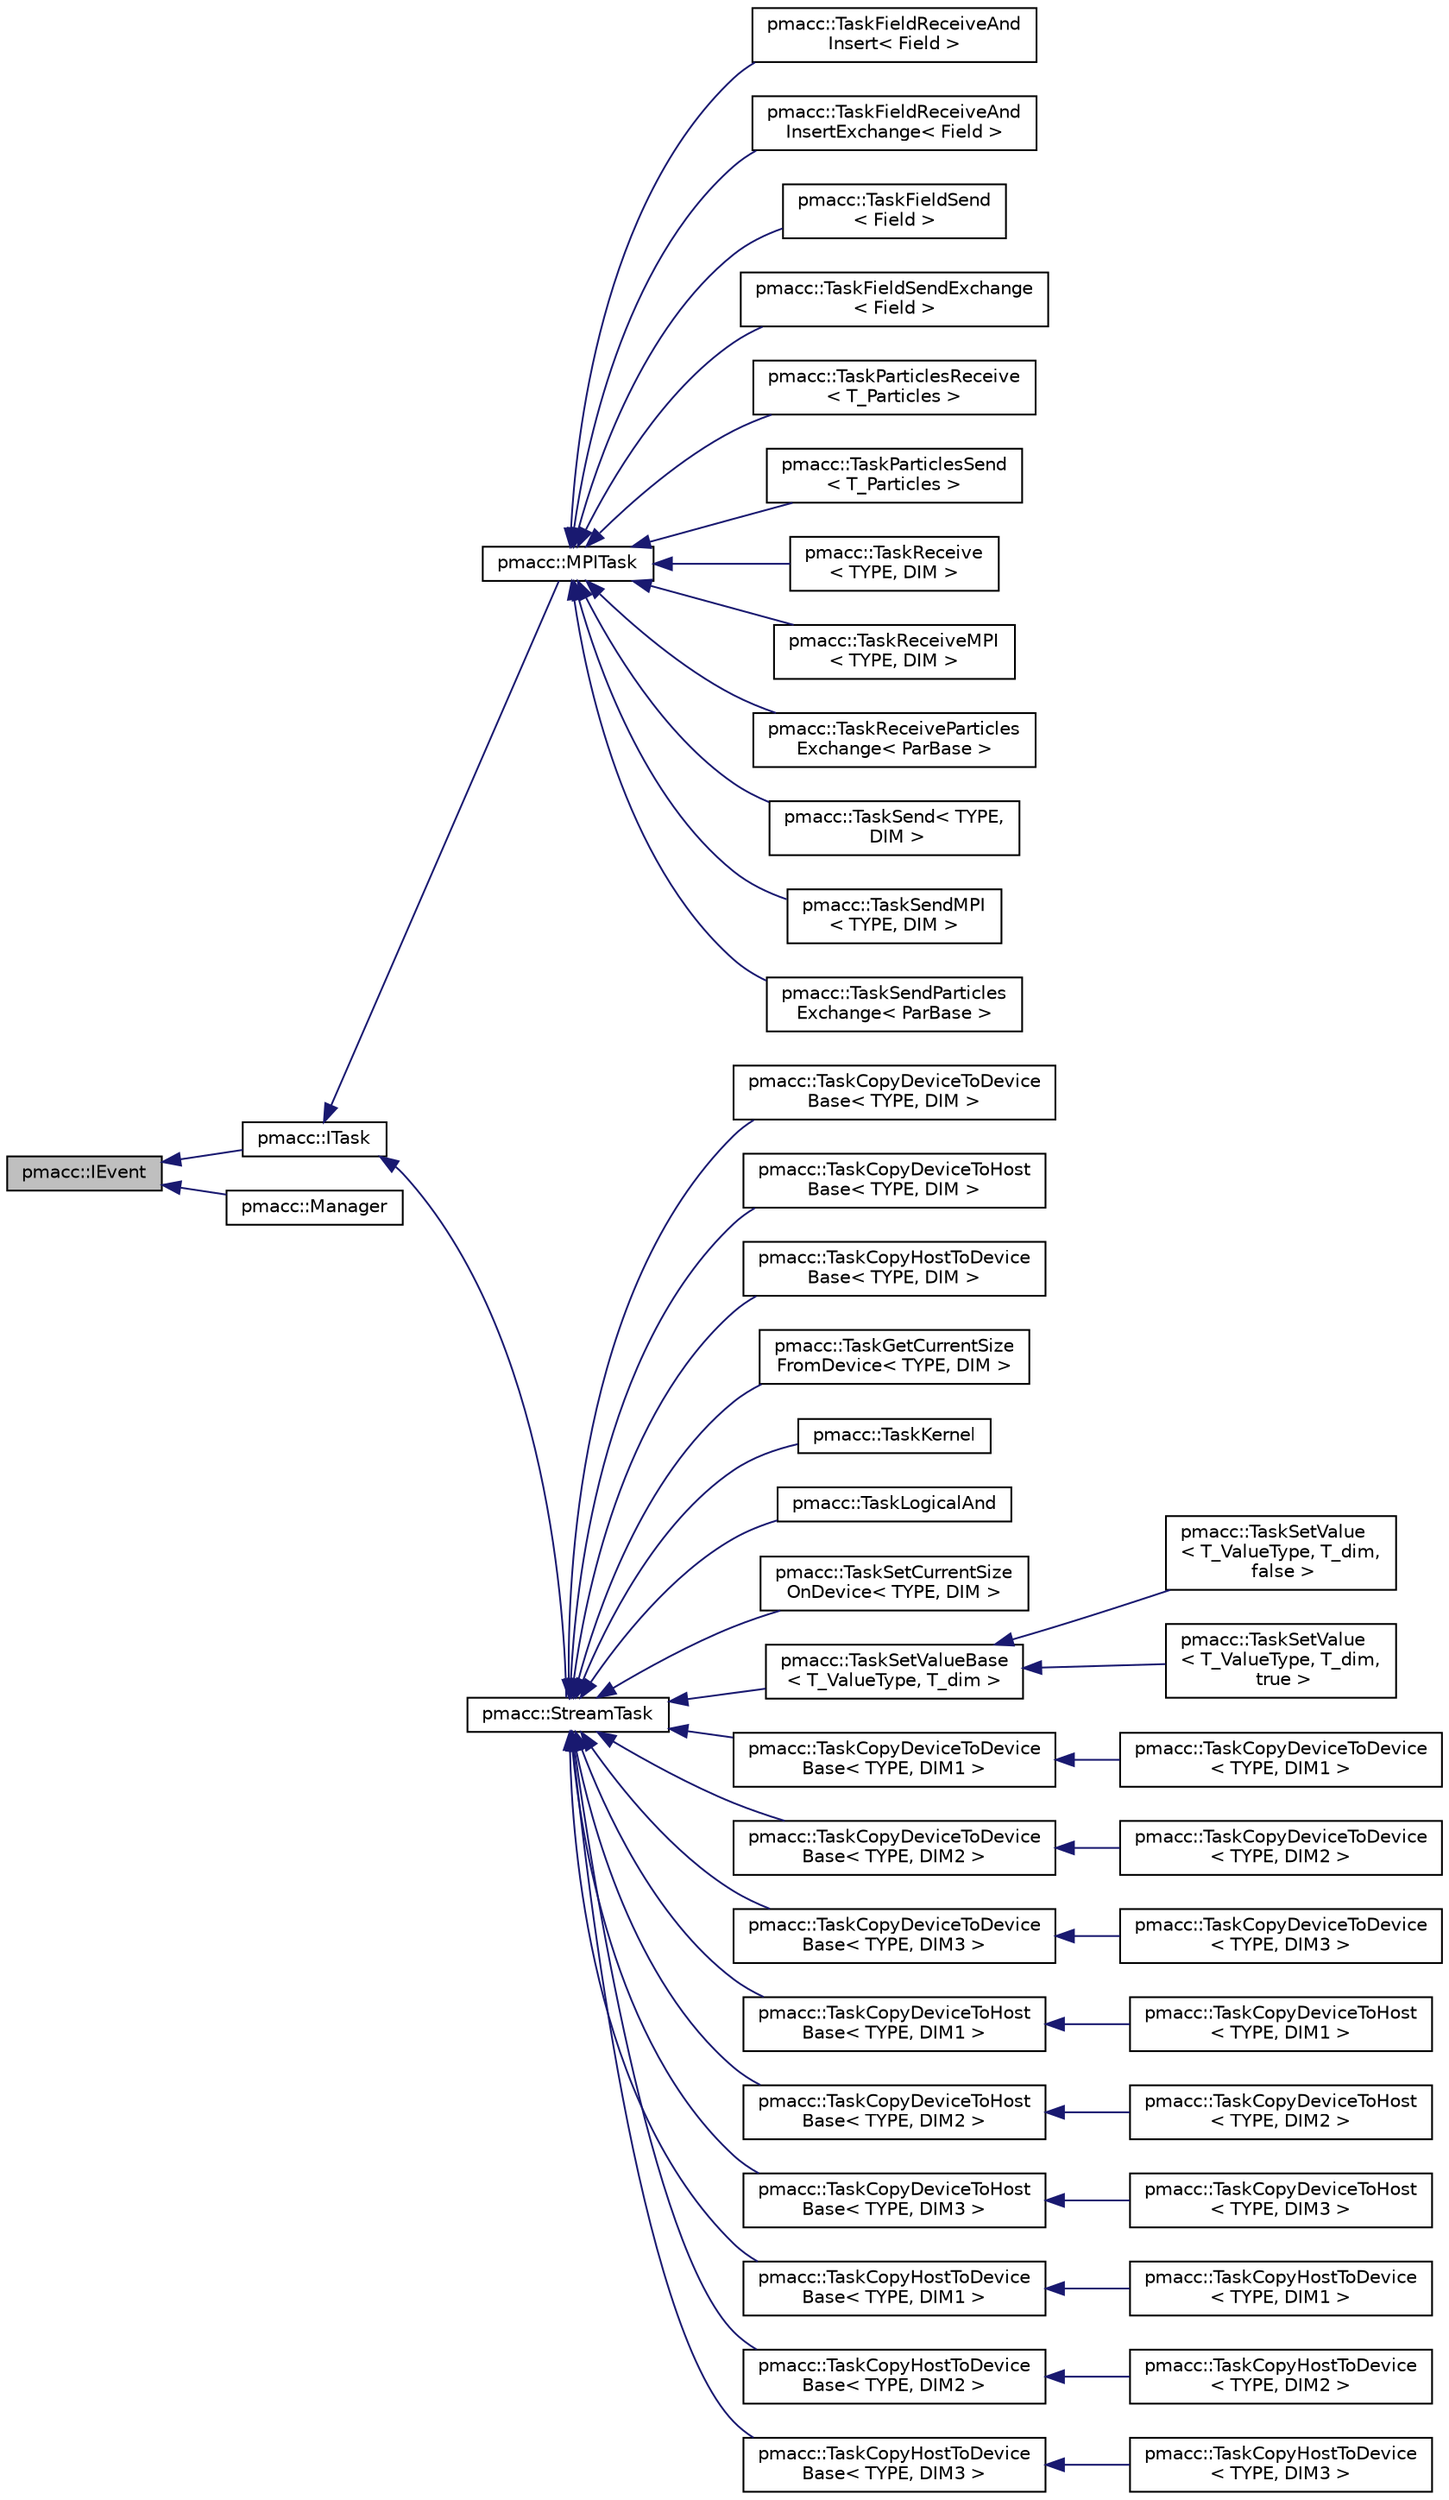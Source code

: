 digraph "pmacc::IEvent"
{
 // LATEX_PDF_SIZE
  edge [fontname="Helvetica",fontsize="10",labelfontname="Helvetica",labelfontsize="10"];
  node [fontname="Helvetica",fontsize="10",shape=record];
  rankdir="LR";
  Node1 [label="pmacc::IEvent",height=0.2,width=0.4,color="black", fillcolor="grey75", style="filled", fontcolor="black",tooltip="Interface for an observer."];
  Node1 -> Node2 [dir="back",color="midnightblue",fontsize="10",style="solid",fontname="Helvetica"];
  Node2 [label="pmacc::ITask",height=0.2,width=0.4,color="black", fillcolor="white", style="filled",URL="$classpmacc_1_1_i_task.html",tooltip="Abstract base class for all tasks."];
  Node2 -> Node3 [dir="back",color="midnightblue",fontsize="10",style="solid",fontname="Helvetica"];
  Node3 [label="pmacc::MPITask",height=0.2,width=0.4,color="black", fillcolor="white", style="filled",URL="$classpmacc_1_1_m_p_i_task.html",tooltip="Abstract base class for all tasks which depend on MPI communication."];
  Node3 -> Node4 [dir="back",color="midnightblue",fontsize="10",style="solid",fontname="Helvetica"];
  Node4 [label="pmacc::TaskFieldReceiveAnd\lInsert\< Field \>",height=0.2,width=0.4,color="black", fillcolor="white", style="filled",URL="$classpmacc_1_1_task_field_receive_and_insert.html",tooltip=" "];
  Node3 -> Node5 [dir="back",color="midnightblue",fontsize="10",style="solid",fontname="Helvetica"];
  Node5 [label="pmacc::TaskFieldReceiveAnd\lInsertExchange\< Field \>",height=0.2,width=0.4,color="black", fillcolor="white", style="filled",URL="$classpmacc_1_1_task_field_receive_and_insert_exchange.html",tooltip=" "];
  Node3 -> Node6 [dir="back",color="midnightblue",fontsize="10",style="solid",fontname="Helvetica"];
  Node6 [label="pmacc::TaskFieldSend\l\< Field \>",height=0.2,width=0.4,color="black", fillcolor="white", style="filled",URL="$classpmacc_1_1_task_field_send.html",tooltip=" "];
  Node3 -> Node7 [dir="back",color="midnightblue",fontsize="10",style="solid",fontname="Helvetica"];
  Node7 [label="pmacc::TaskFieldSendExchange\l\< Field \>",height=0.2,width=0.4,color="black", fillcolor="white", style="filled",URL="$classpmacc_1_1_task_field_send_exchange.html",tooltip=" "];
  Node3 -> Node8 [dir="back",color="midnightblue",fontsize="10",style="solid",fontname="Helvetica"];
  Node8 [label="pmacc::TaskParticlesReceive\l\< T_Particles \>",height=0.2,width=0.4,color="black", fillcolor="white", style="filled",URL="$classpmacc_1_1_task_particles_receive.html",tooltip=" "];
  Node3 -> Node9 [dir="back",color="midnightblue",fontsize="10",style="solid",fontname="Helvetica"];
  Node9 [label="pmacc::TaskParticlesSend\l\< T_Particles \>",height=0.2,width=0.4,color="black", fillcolor="white", style="filled",URL="$classpmacc_1_1_task_particles_send.html",tooltip=" "];
  Node3 -> Node10 [dir="back",color="midnightblue",fontsize="10",style="solid",fontname="Helvetica"];
  Node10 [label="pmacc::TaskReceive\l\< TYPE, DIM \>",height=0.2,width=0.4,color="black", fillcolor="white", style="filled",URL="$classpmacc_1_1_task_receive.html",tooltip=" "];
  Node3 -> Node11 [dir="back",color="midnightblue",fontsize="10",style="solid",fontname="Helvetica"];
  Node11 [label="pmacc::TaskReceiveMPI\l\< TYPE, DIM \>",height=0.2,width=0.4,color="black", fillcolor="white", style="filled",URL="$classpmacc_1_1_task_receive_m_p_i.html",tooltip=" "];
  Node3 -> Node12 [dir="back",color="midnightblue",fontsize="10",style="solid",fontname="Helvetica"];
  Node12 [label="pmacc::TaskReceiveParticles\lExchange\< ParBase \>",height=0.2,width=0.4,color="black", fillcolor="white", style="filled",URL="$classpmacc_1_1_task_receive_particles_exchange.html",tooltip=" "];
  Node3 -> Node13 [dir="back",color="midnightblue",fontsize="10",style="solid",fontname="Helvetica"];
  Node13 [label="pmacc::TaskSend\< TYPE,\l DIM \>",height=0.2,width=0.4,color="black", fillcolor="white", style="filled",URL="$classpmacc_1_1_task_send.html",tooltip=" "];
  Node3 -> Node14 [dir="back",color="midnightblue",fontsize="10",style="solid",fontname="Helvetica"];
  Node14 [label="pmacc::TaskSendMPI\l\< TYPE, DIM \>",height=0.2,width=0.4,color="black", fillcolor="white", style="filled",URL="$classpmacc_1_1_task_send_m_p_i.html",tooltip=" "];
  Node3 -> Node15 [dir="back",color="midnightblue",fontsize="10",style="solid",fontname="Helvetica"];
  Node15 [label="pmacc::TaskSendParticles\lExchange\< ParBase \>",height=0.2,width=0.4,color="black", fillcolor="white", style="filled",URL="$classpmacc_1_1_task_send_particles_exchange.html",tooltip=" "];
  Node2 -> Node16 [dir="back",color="midnightblue",fontsize="10",style="solid",fontname="Helvetica"];
  Node16 [label="pmacc::StreamTask",height=0.2,width=0.4,color="black", fillcolor="white", style="filled",URL="$classpmacc_1_1_stream_task.html",tooltip="Abstract base class for all tasks which depend on cuda streams."];
  Node16 -> Node17 [dir="back",color="midnightblue",fontsize="10",style="solid",fontname="Helvetica"];
  Node17 [label="pmacc::TaskCopyDeviceToDevice\lBase\< TYPE, DIM \>",height=0.2,width=0.4,color="black", fillcolor="white", style="filled",URL="$classpmacc_1_1_task_copy_device_to_device_base.html",tooltip=" "];
  Node16 -> Node18 [dir="back",color="midnightblue",fontsize="10",style="solid",fontname="Helvetica"];
  Node18 [label="pmacc::TaskCopyDeviceToHost\lBase\< TYPE, DIM \>",height=0.2,width=0.4,color="black", fillcolor="white", style="filled",URL="$classpmacc_1_1_task_copy_device_to_host_base.html",tooltip=" "];
  Node16 -> Node19 [dir="back",color="midnightblue",fontsize="10",style="solid",fontname="Helvetica"];
  Node19 [label="pmacc::TaskCopyHostToDevice\lBase\< TYPE, DIM \>",height=0.2,width=0.4,color="black", fillcolor="white", style="filled",URL="$classpmacc_1_1_task_copy_host_to_device_base.html",tooltip=" "];
  Node16 -> Node20 [dir="back",color="midnightblue",fontsize="10",style="solid",fontname="Helvetica"];
  Node20 [label="pmacc::TaskGetCurrentSize\lFromDevice\< TYPE, DIM \>",height=0.2,width=0.4,color="black", fillcolor="white", style="filled",URL="$classpmacc_1_1_task_get_current_size_from_device.html",tooltip=" "];
  Node16 -> Node21 [dir="back",color="midnightblue",fontsize="10",style="solid",fontname="Helvetica"];
  Node21 [label="pmacc::TaskKernel",height=0.2,width=0.4,color="black", fillcolor="white", style="filled",URL="$classpmacc_1_1_task_kernel.html",tooltip=" "];
  Node16 -> Node22 [dir="back",color="midnightblue",fontsize="10",style="solid",fontname="Helvetica"];
  Node22 [label="pmacc::TaskLogicalAnd",height=0.2,width=0.4,color="black", fillcolor="white", style="filled",URL="$classpmacc_1_1_task_logical_and.html",tooltip="TaskLogicalAnd AND-connects tasks to a new single task."];
  Node16 -> Node23 [dir="back",color="midnightblue",fontsize="10",style="solid",fontname="Helvetica"];
  Node23 [label="pmacc::TaskSetCurrentSize\lOnDevice\< TYPE, DIM \>",height=0.2,width=0.4,color="black", fillcolor="white", style="filled",URL="$classpmacc_1_1_task_set_current_size_on_device.html",tooltip=" "];
  Node16 -> Node24 [dir="back",color="midnightblue",fontsize="10",style="solid",fontname="Helvetica"];
  Node24 [label="pmacc::TaskSetValueBase\l\< T_ValueType, T_dim \>",height=0.2,width=0.4,color="black", fillcolor="white", style="filled",URL="$classpmacc_1_1_task_set_value_base.html",tooltip=" "];
  Node24 -> Node25 [dir="back",color="midnightblue",fontsize="10",style="solid",fontname="Helvetica"];
  Node25 [label="pmacc::TaskSetValue\l\< T_ValueType, T_dim,\l false \>",height=0.2,width=0.4,color="black", fillcolor="white", style="filled",URL="$classpmacc_1_1_task_set_value_3_01_t___value_type_00_01_t__dim_00_01false_01_4.html",tooltip="implementation for big values (>256 byte)"];
  Node24 -> Node26 [dir="back",color="midnightblue",fontsize="10",style="solid",fontname="Helvetica"];
  Node26 [label="pmacc::TaskSetValue\l\< T_ValueType, T_dim,\l true \>",height=0.2,width=0.4,color="black", fillcolor="white", style="filled",URL="$classpmacc_1_1_task_set_value_3_01_t___value_type_00_01_t__dim_00_01true_01_4.html",tooltip="implementation for small values (<= 256byte)"];
  Node16 -> Node27 [dir="back",color="midnightblue",fontsize="10",style="solid",fontname="Helvetica"];
  Node27 [label="pmacc::TaskCopyDeviceToDevice\lBase\< TYPE, DIM1 \>",height=0.2,width=0.4,color="black", fillcolor="white", style="filled",URL="$classpmacc_1_1_task_copy_device_to_device_base.html",tooltip=" "];
  Node27 -> Node28 [dir="back",color="midnightblue",fontsize="10",style="solid",fontname="Helvetica"];
  Node28 [label="pmacc::TaskCopyDeviceToDevice\l\< TYPE, DIM1 \>",height=0.2,width=0.4,color="black", fillcolor="white", style="filled",URL="$classpmacc_1_1_task_copy_device_to_device_3_01_t_y_p_e_00_01_d_i_m1_01_4.html",tooltip=" "];
  Node16 -> Node29 [dir="back",color="midnightblue",fontsize="10",style="solid",fontname="Helvetica"];
  Node29 [label="pmacc::TaskCopyDeviceToDevice\lBase\< TYPE, DIM2 \>",height=0.2,width=0.4,color="black", fillcolor="white", style="filled",URL="$classpmacc_1_1_task_copy_device_to_device_base.html",tooltip=" "];
  Node29 -> Node30 [dir="back",color="midnightblue",fontsize="10",style="solid",fontname="Helvetica"];
  Node30 [label="pmacc::TaskCopyDeviceToDevice\l\< TYPE, DIM2 \>",height=0.2,width=0.4,color="black", fillcolor="white", style="filled",URL="$classpmacc_1_1_task_copy_device_to_device_3_01_t_y_p_e_00_01_d_i_m2_01_4.html",tooltip=" "];
  Node16 -> Node31 [dir="back",color="midnightblue",fontsize="10",style="solid",fontname="Helvetica"];
  Node31 [label="pmacc::TaskCopyDeviceToDevice\lBase\< TYPE, DIM3 \>",height=0.2,width=0.4,color="black", fillcolor="white", style="filled",URL="$classpmacc_1_1_task_copy_device_to_device_base.html",tooltip=" "];
  Node31 -> Node32 [dir="back",color="midnightblue",fontsize="10",style="solid",fontname="Helvetica"];
  Node32 [label="pmacc::TaskCopyDeviceToDevice\l\< TYPE, DIM3 \>",height=0.2,width=0.4,color="black", fillcolor="white", style="filled",URL="$classpmacc_1_1_task_copy_device_to_device_3_01_t_y_p_e_00_01_d_i_m3_01_4.html",tooltip=" "];
  Node16 -> Node33 [dir="back",color="midnightblue",fontsize="10",style="solid",fontname="Helvetica"];
  Node33 [label="pmacc::TaskCopyDeviceToHost\lBase\< TYPE, DIM1 \>",height=0.2,width=0.4,color="black", fillcolor="white", style="filled",URL="$classpmacc_1_1_task_copy_device_to_host_base.html",tooltip=" "];
  Node33 -> Node34 [dir="back",color="midnightblue",fontsize="10",style="solid",fontname="Helvetica"];
  Node34 [label="pmacc::TaskCopyDeviceToHost\l\< TYPE, DIM1 \>",height=0.2,width=0.4,color="black", fillcolor="white", style="filled",URL="$classpmacc_1_1_task_copy_device_to_host_3_01_t_y_p_e_00_01_d_i_m1_01_4.html",tooltip=" "];
  Node16 -> Node35 [dir="back",color="midnightblue",fontsize="10",style="solid",fontname="Helvetica"];
  Node35 [label="pmacc::TaskCopyDeviceToHost\lBase\< TYPE, DIM2 \>",height=0.2,width=0.4,color="black", fillcolor="white", style="filled",URL="$classpmacc_1_1_task_copy_device_to_host_base.html",tooltip=" "];
  Node35 -> Node36 [dir="back",color="midnightblue",fontsize="10",style="solid",fontname="Helvetica"];
  Node36 [label="pmacc::TaskCopyDeviceToHost\l\< TYPE, DIM2 \>",height=0.2,width=0.4,color="black", fillcolor="white", style="filled",URL="$classpmacc_1_1_task_copy_device_to_host_3_01_t_y_p_e_00_01_d_i_m2_01_4.html",tooltip=" "];
  Node16 -> Node37 [dir="back",color="midnightblue",fontsize="10",style="solid",fontname="Helvetica"];
  Node37 [label="pmacc::TaskCopyDeviceToHost\lBase\< TYPE, DIM3 \>",height=0.2,width=0.4,color="black", fillcolor="white", style="filled",URL="$classpmacc_1_1_task_copy_device_to_host_base.html",tooltip=" "];
  Node37 -> Node38 [dir="back",color="midnightblue",fontsize="10",style="solid",fontname="Helvetica"];
  Node38 [label="pmacc::TaskCopyDeviceToHost\l\< TYPE, DIM3 \>",height=0.2,width=0.4,color="black", fillcolor="white", style="filled",URL="$classpmacc_1_1_task_copy_device_to_host_3_01_t_y_p_e_00_01_d_i_m3_01_4.html",tooltip=" "];
  Node16 -> Node39 [dir="back",color="midnightblue",fontsize="10",style="solid",fontname="Helvetica"];
  Node39 [label="pmacc::TaskCopyHostToDevice\lBase\< TYPE, DIM1 \>",height=0.2,width=0.4,color="black", fillcolor="white", style="filled",URL="$classpmacc_1_1_task_copy_host_to_device_base.html",tooltip=" "];
  Node39 -> Node40 [dir="back",color="midnightblue",fontsize="10",style="solid",fontname="Helvetica"];
  Node40 [label="pmacc::TaskCopyHostToDevice\l\< TYPE, DIM1 \>",height=0.2,width=0.4,color="black", fillcolor="white", style="filled",URL="$classpmacc_1_1_task_copy_host_to_device_3_01_t_y_p_e_00_01_d_i_m1_01_4.html",tooltip=" "];
  Node16 -> Node41 [dir="back",color="midnightblue",fontsize="10",style="solid",fontname="Helvetica"];
  Node41 [label="pmacc::TaskCopyHostToDevice\lBase\< TYPE, DIM2 \>",height=0.2,width=0.4,color="black", fillcolor="white", style="filled",URL="$classpmacc_1_1_task_copy_host_to_device_base.html",tooltip=" "];
  Node41 -> Node42 [dir="back",color="midnightblue",fontsize="10",style="solid",fontname="Helvetica"];
  Node42 [label="pmacc::TaskCopyHostToDevice\l\< TYPE, DIM2 \>",height=0.2,width=0.4,color="black", fillcolor="white", style="filled",URL="$classpmacc_1_1_task_copy_host_to_device_3_01_t_y_p_e_00_01_d_i_m2_01_4.html",tooltip=" "];
  Node16 -> Node43 [dir="back",color="midnightblue",fontsize="10",style="solid",fontname="Helvetica"];
  Node43 [label="pmacc::TaskCopyHostToDevice\lBase\< TYPE, DIM3 \>",height=0.2,width=0.4,color="black", fillcolor="white", style="filled",URL="$classpmacc_1_1_task_copy_host_to_device_base.html",tooltip=" "];
  Node43 -> Node44 [dir="back",color="midnightblue",fontsize="10",style="solid",fontname="Helvetica"];
  Node44 [label="pmacc::TaskCopyHostToDevice\l\< TYPE, DIM3 \>",height=0.2,width=0.4,color="black", fillcolor="white", style="filled",URL="$classpmacc_1_1_task_copy_host_to_device_3_01_t_y_p_e_00_01_d_i_m3_01_4.html",tooltip=" "];
  Node1 -> Node45 [dir="back",color="midnightblue",fontsize="10",style="solid",fontname="Helvetica"];
  Node45 [label="pmacc::Manager",height=0.2,width=0.4,color="black", fillcolor="white", style="filled",URL="$classpmacc_1_1_manager.html",tooltip="Manages the event system by executing and waiting for tasks."];
}
